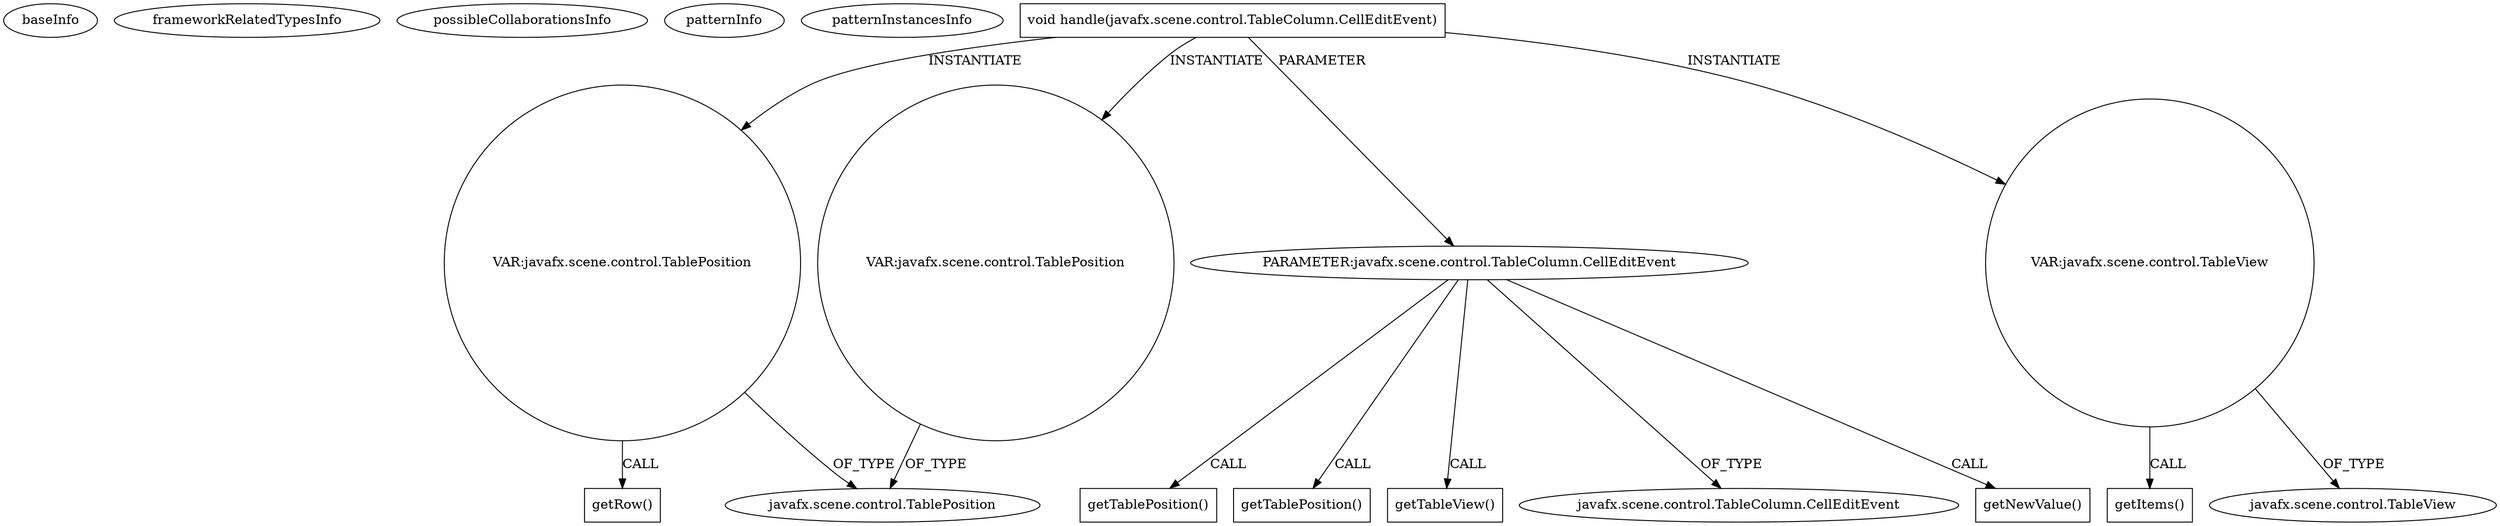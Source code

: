 digraph {
baseInfo[graphId=1662,category="pattern",isAnonymous=false,possibleRelation=false]
frameworkRelatedTypesInfo[]
possibleCollaborationsInfo[]
patternInfo[frequency=2.0,patternRootClient=null]
patternInstancesInfo[0="mathiasj33-VocLearn~/mathiasj33-VocLearn/VocLearn-master/src/net/softwarepage/voclearn/code/Bearbeitenmodus.java~columnHandler~3588",1="svadlamudi-GaussJordanElimination~/svadlamudi-GaussJordanElimination/GaussJordanElimination-master/src/gauss/jordan/elimination/MatrixInterface.java~void initializeTable()~4382"]
4[label="void handle(javafx.scene.control.TableColumn.CellEditEvent)",vertexType="OVERRIDING_METHOD_DECLARATION",isFrameworkType=false,shape=box]
12[label="VAR:javafx.scene.control.TablePosition",vertexType="VARIABLE_EXPRESION",isFrameworkType=false,shape=circle]
17[label="VAR:javafx.scene.control.TablePosition",vertexType="VARIABLE_EXPRESION",isFrameworkType=false,shape=circle]
13[label="getRow()",vertexType="INSIDE_CALL",isFrameworkType=false,shape=box]
14[label="javafx.scene.control.TablePosition",vertexType="FRAMEWORK_CLASS_TYPE",isFrameworkType=false]
5[label="PARAMETER:javafx.scene.control.TableColumn.CellEditEvent",vertexType="PARAMETER_DECLARATION",isFrameworkType=false]
16[label="getTablePosition()",vertexType="INSIDE_CALL",isFrameworkType=false,shape=box]
21[label="getTablePosition()",vertexType="INSIDE_CALL",isFrameworkType=false,shape=box]
11[label="getTableView()",vertexType="INSIDE_CALL",isFrameworkType=false,shape=box]
6[label="javafx.scene.control.TableColumn.CellEditEvent",vertexType="FRAMEWORK_CLASS_TYPE",isFrameworkType=false]
7[label="VAR:javafx.scene.control.TableView",vertexType="VARIABLE_EXPRESION",isFrameworkType=false,shape=circle]
8[label="getItems()",vertexType="INSIDE_CALL",isFrameworkType=false,shape=box]
9[label="javafx.scene.control.TableView",vertexType="FRAMEWORK_CLASS_TYPE",isFrameworkType=false]
23[label="getNewValue()",vertexType="INSIDE_CALL",isFrameworkType=false,shape=box]
4->12[label="INSTANTIATE"]
5->6[label="OF_TYPE"]
4->5[label="PARAMETER"]
5->23[label="CALL"]
5->11[label="CALL"]
4->17[label="INSTANTIATE"]
12->14[label="OF_TYPE"]
5->16[label="CALL"]
4->7[label="INSTANTIATE"]
7->8[label="CALL"]
12->13[label="CALL"]
5->21[label="CALL"]
7->9[label="OF_TYPE"]
17->14[label="OF_TYPE"]
}
